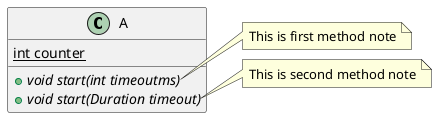 @startuml

class A {
    {static} int counter
    + void {abstract} start(int timeoutms)
    + void {abstract} start(Duration timeout)
}

note right of A::"start(int timeoutms)"
    This is first method note
end note

note right of A::"start(Duration timeout)"
    This is second method note
end note

@enduml